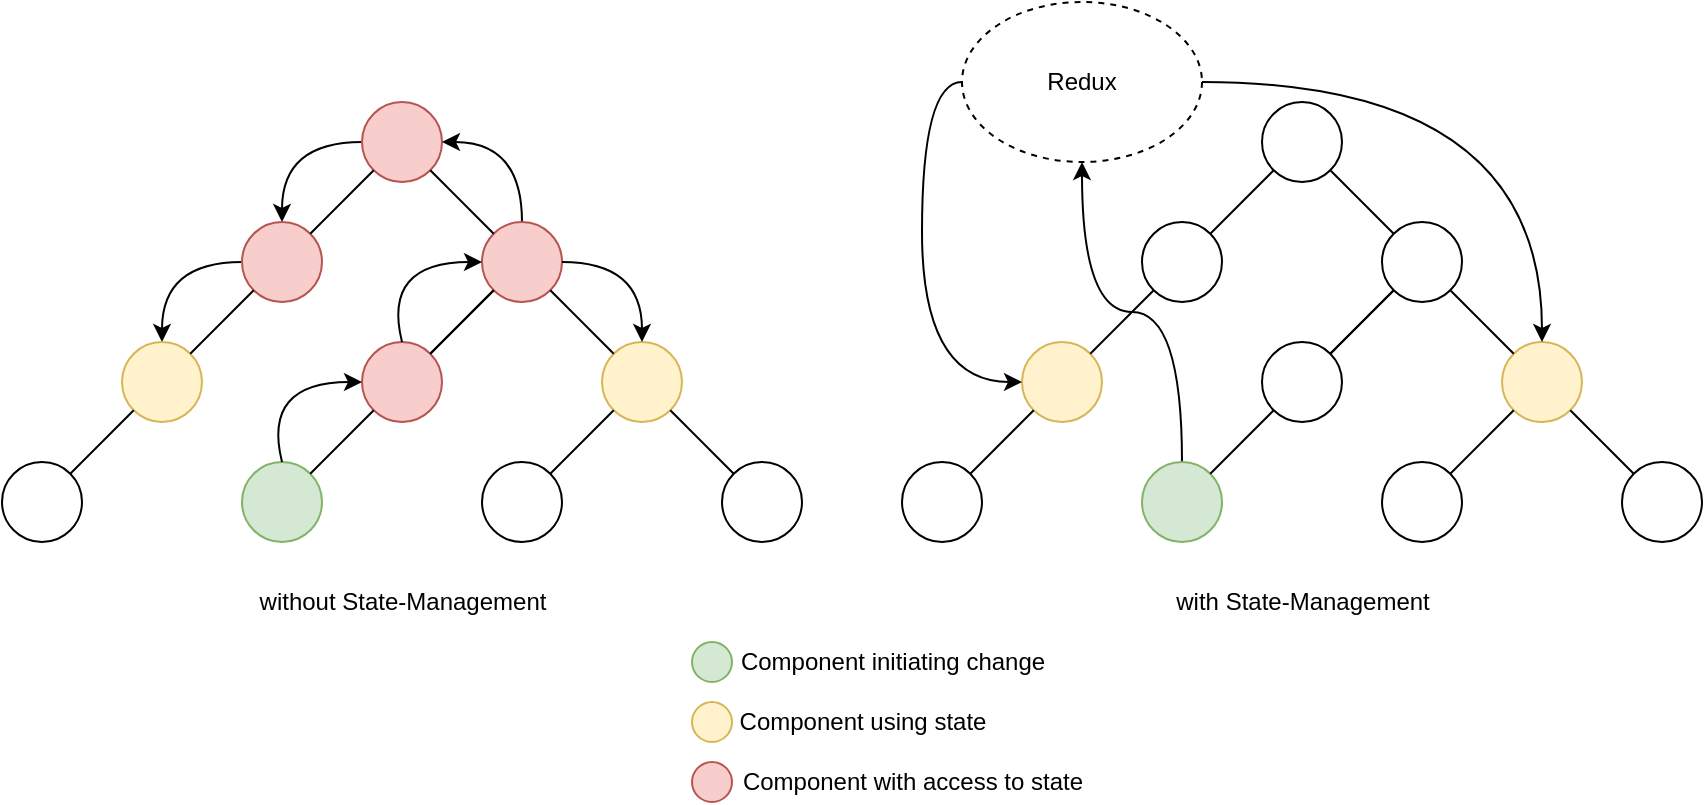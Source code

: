 <mxfile>
    <diagram id="t7ENsXInQHYYhkQJnnxJ" name="Seite-1">
        <mxGraphModel dx="1695" dy="1896" grid="1" gridSize="10" guides="1" tooltips="1" connect="1" arrows="1" fold="1" page="1" pageScale="1" pageWidth="827" pageHeight="1169" math="0" shadow="0">
            <root>
                <mxCell id="0"/>
                <mxCell id="1" parent="0"/>
                <mxCell id="S2CzOJQhAOZNKJGDzI-r-28" style="edgeStyle=orthogonalEdgeStyle;curved=1;orthogonalLoop=1;jettySize=auto;html=1;exitX=0;exitY=0.5;exitDx=0;exitDy=0;entryX=0.5;entryY=0;entryDx=0;entryDy=0;strokeColor=#000000;" parent="1" source="S2CzOJQhAOZNKJGDzI-r-2" target="S2CzOJQhAOZNKJGDzI-r-3" edge="1">
                    <mxGeometry relative="1" as="geometry"/>
                </mxCell>
                <mxCell id="S2CzOJQhAOZNKJGDzI-r-2" value="" style="ellipse;whiteSpace=wrap;html=1;aspect=fixed;fillColor=#f8cecc;strokeColor=#b85450;" parent="1" vertex="1">
                    <mxGeometry x="220" y="40" width="40" height="40" as="geometry"/>
                </mxCell>
                <mxCell id="S2CzOJQhAOZNKJGDzI-r-29" style="edgeStyle=orthogonalEdgeStyle;curved=1;orthogonalLoop=1;jettySize=auto;html=1;exitX=0;exitY=0.5;exitDx=0;exitDy=0;entryX=0.5;entryY=0;entryDx=0;entryDy=0;strokeColor=#000000;" parent="1" source="S2CzOJQhAOZNKJGDzI-r-3" target="S2CzOJQhAOZNKJGDzI-r-7" edge="1">
                    <mxGeometry relative="1" as="geometry"/>
                </mxCell>
                <mxCell id="S2CzOJQhAOZNKJGDzI-r-3" value="" style="ellipse;whiteSpace=wrap;html=1;aspect=fixed;fillColor=#f8cecc;strokeColor=#b85450;" parent="1" vertex="1">
                    <mxGeometry x="160" y="100" width="40" height="40" as="geometry"/>
                </mxCell>
                <mxCell id="S2CzOJQhAOZNKJGDzI-r-27" style="edgeStyle=orthogonalEdgeStyle;curved=1;orthogonalLoop=1;jettySize=auto;html=1;exitX=0.5;exitY=0;exitDx=0;exitDy=0;entryX=1;entryY=0.5;entryDx=0;entryDy=0;strokeColor=#000000;" parent="1" source="S2CzOJQhAOZNKJGDzI-r-4" target="S2CzOJQhAOZNKJGDzI-r-2" edge="1">
                    <mxGeometry relative="1" as="geometry"/>
                </mxCell>
                <mxCell id="S2CzOJQhAOZNKJGDzI-r-4" value="" style="ellipse;whiteSpace=wrap;html=1;aspect=fixed;fillColor=#f8cecc;strokeColor=#b85450;" parent="1" vertex="1">
                    <mxGeometry x="280" y="100" width="40" height="40" as="geometry"/>
                </mxCell>
                <mxCell id="S2CzOJQhAOZNKJGDzI-r-5" value="" style="ellipse;whiteSpace=wrap;html=1;aspect=fixed;fillColor=#f8cecc;strokeColor=#b85450;" parent="1" vertex="1">
                    <mxGeometry x="220" y="160" width="40" height="40" as="geometry"/>
                </mxCell>
                <mxCell id="S2CzOJQhAOZNKJGDzI-r-6" value="" style="ellipse;whiteSpace=wrap;html=1;aspect=fixed;fillColor=#fff2cc;strokeColor=#d6b656;" parent="1" vertex="1">
                    <mxGeometry x="340" y="160" width="40" height="40" as="geometry"/>
                </mxCell>
                <mxCell id="S2CzOJQhAOZNKJGDzI-r-7" value="" style="ellipse;whiteSpace=wrap;html=1;aspect=fixed;fillColor=#fff2cc;strokeColor=#d6b656;" parent="1" vertex="1">
                    <mxGeometry x="100" y="160" width="40" height="40" as="geometry"/>
                </mxCell>
                <mxCell id="S2CzOJQhAOZNKJGDzI-r-8" value="" style="ellipse;whiteSpace=wrap;html=1;aspect=fixed;" parent="1" vertex="1">
                    <mxGeometry x="280" y="220" width="40" height="40" as="geometry"/>
                </mxCell>
                <mxCell id="S2CzOJQhAOZNKJGDzI-r-9" value="" style="ellipse;whiteSpace=wrap;html=1;aspect=fixed;" parent="1" vertex="1">
                    <mxGeometry x="400" y="220" width="40" height="40" as="geometry"/>
                </mxCell>
                <mxCell id="S2CzOJQhAOZNKJGDzI-r-10" value="" style="ellipse;whiteSpace=wrap;html=1;aspect=fixed;fillColor=#d5e8d4;strokeColor=#82b366;" parent="1" vertex="1">
                    <mxGeometry x="160" y="220" width="40" height="40" as="geometry"/>
                </mxCell>
                <mxCell id="S2CzOJQhAOZNKJGDzI-r-11" value="" style="ellipse;whiteSpace=wrap;html=1;aspect=fixed;" parent="1" vertex="1">
                    <mxGeometry x="40" y="220" width="40" height="40" as="geometry"/>
                </mxCell>
                <mxCell id="S2CzOJQhAOZNKJGDzI-r-13" value="" style="endArrow=none;html=1;strokeColor=#000000;exitX=1;exitY=0;exitDx=0;exitDy=0;" parent="1" source="S2CzOJQhAOZNKJGDzI-r-3" target="S2CzOJQhAOZNKJGDzI-r-2" edge="1">
                    <mxGeometry width="50" height="50" relative="1" as="geometry">
                        <mxPoint x="190" y="100" as="sourcePoint"/>
                        <mxPoint x="220" y="70" as="targetPoint"/>
                    </mxGeometry>
                </mxCell>
                <mxCell id="S2CzOJQhAOZNKJGDzI-r-15" value="" style="endArrow=none;html=1;strokeColor=#000000;exitX=1;exitY=0;exitDx=0;exitDy=0;entryX=0;entryY=1;entryDx=0;entryDy=0;" parent="1" source="S2CzOJQhAOZNKJGDzI-r-7" target="S2CzOJQhAOZNKJGDzI-r-3" edge="1">
                    <mxGeometry width="50" height="50" relative="1" as="geometry">
                        <mxPoint x="130.002" y="161.718" as="sourcePoint"/>
                        <mxPoint x="161.718" y="130.002" as="targetPoint"/>
                    </mxGeometry>
                </mxCell>
                <mxCell id="S2CzOJQhAOZNKJGDzI-r-16" value="" style="endArrow=none;html=1;strokeColor=#000000;exitX=1;exitY=0;exitDx=0;exitDy=0;entryX=0;entryY=1;entryDx=0;entryDy=0;" parent="1" source="S2CzOJQhAOZNKJGDzI-r-11" target="S2CzOJQhAOZNKJGDzI-r-7" edge="1">
                    <mxGeometry width="50" height="50" relative="1" as="geometry">
                        <mxPoint x="80.002" y="231.718" as="sourcePoint"/>
                        <mxPoint x="111.718" y="200.002" as="targetPoint"/>
                    </mxGeometry>
                </mxCell>
                <mxCell id="S2CzOJQhAOZNKJGDzI-r-17" value="" style="endArrow=none;html=1;strokeColor=#000000;entryX=0;entryY=1;entryDx=0;entryDy=0;" parent="1" source="S2CzOJQhAOZNKJGDzI-r-10" target="S2CzOJQhAOZNKJGDzI-r-5" edge="1">
                    <mxGeometry width="50" height="50" relative="1" as="geometry">
                        <mxPoint x="190.002" y="221.718" as="sourcePoint"/>
                        <mxPoint x="221.718" y="190.002" as="targetPoint"/>
                    </mxGeometry>
                </mxCell>
                <mxCell id="S2CzOJQhAOZNKJGDzI-r-18" value="" style="endArrow=none;html=1;strokeColor=#000000;exitX=1;exitY=0;exitDx=0;exitDy=0;entryX=0;entryY=1;entryDx=0;entryDy=0;" parent="1" source="S2CzOJQhAOZNKJGDzI-r-5" target="S2CzOJQhAOZNKJGDzI-r-4" edge="1">
                    <mxGeometry width="50" height="50" relative="1" as="geometry">
                        <mxPoint x="244.142" y="155.858" as="sourcePoint"/>
                        <mxPoint x="275.858" y="124.142" as="targetPoint"/>
                    </mxGeometry>
                </mxCell>
                <mxCell id="S2CzOJQhAOZNKJGDzI-r-19" value="" style="endArrow=none;html=1;strokeColor=#000000;exitX=1;exitY=0;exitDx=0;exitDy=0;" parent="1" edge="1">
                    <mxGeometry width="50" height="50" relative="1" as="geometry">
                        <mxPoint x="254.142" y="165.858" as="sourcePoint"/>
                        <mxPoint x="285.858" y="134.142" as="targetPoint"/>
                    </mxGeometry>
                </mxCell>
                <mxCell id="S2CzOJQhAOZNKJGDzI-r-20" value="" style="endArrow=none;html=1;strokeColor=#000000;exitX=0;exitY=0;exitDx=0;exitDy=0;entryX=1;entryY=1;entryDx=0;entryDy=0;" parent="1" source="S2CzOJQhAOZNKJGDzI-r-4" target="S2CzOJQhAOZNKJGDzI-r-2" edge="1">
                    <mxGeometry width="50" height="50" relative="1" as="geometry">
                        <mxPoint x="264.142" y="175.858" as="sourcePoint"/>
                        <mxPoint x="295.858" y="144.142" as="targetPoint"/>
                    </mxGeometry>
                </mxCell>
                <mxCell id="S2CzOJQhAOZNKJGDzI-r-21" value="" style="endArrow=none;html=1;strokeColor=#000000;exitX=0;exitY=0;exitDx=0;exitDy=0;entryX=1;entryY=1;entryDx=0;entryDy=0;" parent="1" source="S2CzOJQhAOZNKJGDzI-r-6" target="S2CzOJQhAOZNKJGDzI-r-4" edge="1">
                    <mxGeometry width="50" height="50" relative="1" as="geometry">
                        <mxPoint x="274.142" y="185.858" as="sourcePoint"/>
                        <mxPoint x="305.858" y="154.142" as="targetPoint"/>
                    </mxGeometry>
                </mxCell>
                <mxCell id="S2CzOJQhAOZNKJGDzI-r-22" value="" style="endArrow=none;html=1;strokeColor=#000000;exitX=1;exitY=0;exitDx=0;exitDy=0;entryX=0;entryY=1;entryDx=0;entryDy=0;" parent="1" source="S2CzOJQhAOZNKJGDzI-r-8" target="S2CzOJQhAOZNKJGDzI-r-6" edge="1">
                    <mxGeometry width="50" height="50" relative="1" as="geometry">
                        <mxPoint x="284.142" y="195.858" as="sourcePoint"/>
                        <mxPoint x="315.858" y="164.142" as="targetPoint"/>
                    </mxGeometry>
                </mxCell>
                <mxCell id="S2CzOJQhAOZNKJGDzI-r-23" value="" style="endArrow=none;html=1;strokeColor=#000000;exitX=0;exitY=0;exitDx=0;exitDy=0;entryX=1;entryY=1;entryDx=0;entryDy=0;" parent="1" source="S2CzOJQhAOZNKJGDzI-r-9" target="S2CzOJQhAOZNKJGDzI-r-6" edge="1">
                    <mxGeometry width="50" height="50" relative="1" as="geometry">
                        <mxPoint x="294.142" y="205.858" as="sourcePoint"/>
                        <mxPoint x="325.858" y="174.142" as="targetPoint"/>
                    </mxGeometry>
                </mxCell>
                <mxCell id="S2CzOJQhAOZNKJGDzI-r-24" value="" style="endArrow=classic;html=1;strokeColor=#000000;exitX=0.5;exitY=0;exitDx=0;exitDy=0;entryX=0;entryY=0.5;entryDx=0;entryDy=0;curved=1;" parent="1" source="S2CzOJQhAOZNKJGDzI-r-10" target="S2CzOJQhAOZNKJGDzI-r-5" edge="1">
                    <mxGeometry width="50" height="50" relative="1" as="geometry">
                        <mxPoint x="200" y="240" as="sourcePoint"/>
                        <mxPoint x="250" y="190" as="targetPoint"/>
                        <Array as="points">
                            <mxPoint x="170" y="180"/>
                        </Array>
                    </mxGeometry>
                </mxCell>
                <mxCell id="S2CzOJQhAOZNKJGDzI-r-25" value="" style="endArrow=classic;html=1;strokeColor=#000000;exitX=0.5;exitY=0;exitDx=0;exitDy=0;entryX=0;entryY=0.5;entryDx=0;entryDy=0;curved=1;" parent="1" edge="1">
                    <mxGeometry width="50" height="50" relative="1" as="geometry">
                        <mxPoint x="240" y="160" as="sourcePoint"/>
                        <mxPoint x="280" y="120" as="targetPoint"/>
                        <Array as="points">
                            <mxPoint x="230" y="120"/>
                        </Array>
                    </mxGeometry>
                </mxCell>
                <mxCell id="S2CzOJQhAOZNKJGDzI-r-26" value="" style="endArrow=classic;html=1;strokeColor=#000000;exitX=1;exitY=0.5;exitDx=0;exitDy=0;entryX=0.5;entryY=0;entryDx=0;entryDy=0;curved=1;" parent="1" source="S2CzOJQhAOZNKJGDzI-r-4" target="S2CzOJQhAOZNKJGDzI-r-6" edge="1">
                    <mxGeometry width="50" height="50" relative="1" as="geometry">
                        <mxPoint x="330" y="140" as="sourcePoint"/>
                        <mxPoint x="370" y="100" as="targetPoint"/>
                        <Array as="points">
                            <mxPoint x="360" y="120"/>
                        </Array>
                    </mxGeometry>
                </mxCell>
                <mxCell id="S2CzOJQhAOZNKJGDzI-r-30" value="" style="ellipse;whiteSpace=wrap;html=1;aspect=fixed;fillColor=#d5e8d4;strokeColor=#82b366;" parent="1" vertex="1">
                    <mxGeometry x="385" y="310" width="20" height="20" as="geometry"/>
                </mxCell>
                <mxCell id="S2CzOJQhAOZNKJGDzI-r-31" value="Component initiating change" style="text;html=1;align=center;verticalAlign=middle;resizable=0;points=[];autosize=1;" parent="1" vertex="1">
                    <mxGeometry x="400" y="310" width="170" height="20" as="geometry"/>
                </mxCell>
                <mxCell id="S2CzOJQhAOZNKJGDzI-r-32" value="" style="ellipse;whiteSpace=wrap;html=1;aspect=fixed;fillColor=#fff2cc;strokeColor=#d6b656;" parent="1" vertex="1">
                    <mxGeometry x="385" y="340" width="20" height="20" as="geometry"/>
                </mxCell>
                <mxCell id="S2CzOJQhAOZNKJGDzI-r-33" value="Component using state" style="text;html=1;align=center;verticalAlign=middle;resizable=0;points=[];autosize=1;" parent="1" vertex="1">
                    <mxGeometry x="400" y="340" width="140" height="20" as="geometry"/>
                </mxCell>
                <mxCell id="S2CzOJQhAOZNKJGDzI-r-35" value="" style="ellipse;whiteSpace=wrap;html=1;aspect=fixed;" parent="1" vertex="1">
                    <mxGeometry x="670" y="40" width="40" height="40" as="geometry"/>
                </mxCell>
                <mxCell id="S2CzOJQhAOZNKJGDzI-r-37" value="" style="ellipse;whiteSpace=wrap;html=1;aspect=fixed;" parent="1" vertex="1">
                    <mxGeometry x="610" y="100" width="40" height="40" as="geometry"/>
                </mxCell>
                <mxCell id="S2CzOJQhAOZNKJGDzI-r-39" value="" style="ellipse;whiteSpace=wrap;html=1;aspect=fixed;" parent="1" vertex="1">
                    <mxGeometry x="730" y="100" width="40" height="40" as="geometry"/>
                </mxCell>
                <mxCell id="S2CzOJQhAOZNKJGDzI-r-40" value="" style="ellipse;whiteSpace=wrap;html=1;aspect=fixed;" parent="1" vertex="1">
                    <mxGeometry x="670" y="160" width="40" height="40" as="geometry"/>
                </mxCell>
                <mxCell id="S2CzOJQhAOZNKJGDzI-r-41" value="" style="ellipse;whiteSpace=wrap;html=1;aspect=fixed;fillColor=#fff2cc;strokeColor=#d6b656;" parent="1" vertex="1">
                    <mxGeometry x="790" y="160" width="40" height="40" as="geometry"/>
                </mxCell>
                <mxCell id="S2CzOJQhAOZNKJGDzI-r-42" value="" style="ellipse;whiteSpace=wrap;html=1;aspect=fixed;fillColor=#fff2cc;strokeColor=#d6b656;" parent="1" vertex="1">
                    <mxGeometry x="550" y="160" width="40" height="40" as="geometry"/>
                </mxCell>
                <mxCell id="S2CzOJQhAOZNKJGDzI-r-43" value="" style="ellipse;whiteSpace=wrap;html=1;aspect=fixed;" parent="1" vertex="1">
                    <mxGeometry x="730" y="220" width="40" height="40" as="geometry"/>
                </mxCell>
                <mxCell id="S2CzOJQhAOZNKJGDzI-r-44" value="" style="ellipse;whiteSpace=wrap;html=1;aspect=fixed;" parent="1" vertex="1">
                    <mxGeometry x="850" y="220" width="40" height="40" as="geometry"/>
                </mxCell>
                <mxCell id="S2CzOJQhAOZNKJGDzI-r-69" style="edgeStyle=orthogonalEdgeStyle;curved=1;orthogonalLoop=1;jettySize=auto;html=1;exitX=0.5;exitY=0;exitDx=0;exitDy=0;entryX=0.5;entryY=1;entryDx=0;entryDy=0;strokeColor=#000000;" parent="1" source="S2CzOJQhAOZNKJGDzI-r-45" target="S2CzOJQhAOZNKJGDzI-r-60" edge="1">
                    <mxGeometry relative="1" as="geometry"/>
                </mxCell>
                <mxCell id="S2CzOJQhAOZNKJGDzI-r-45" value="" style="ellipse;whiteSpace=wrap;html=1;aspect=fixed;fillColor=#d5e8d4;strokeColor=#82b366;" parent="1" vertex="1">
                    <mxGeometry x="610" y="220" width="40" height="40" as="geometry"/>
                </mxCell>
                <mxCell id="S2CzOJQhAOZNKJGDzI-r-46" value="" style="ellipse;whiteSpace=wrap;html=1;aspect=fixed;" parent="1" vertex="1">
                    <mxGeometry x="490" y="220" width="40" height="40" as="geometry"/>
                </mxCell>
                <mxCell id="S2CzOJQhAOZNKJGDzI-r-47" value="" style="endArrow=none;html=1;strokeColor=#000000;exitX=1;exitY=0;exitDx=0;exitDy=0;" parent="1" source="S2CzOJQhAOZNKJGDzI-r-37" target="S2CzOJQhAOZNKJGDzI-r-35" edge="1">
                    <mxGeometry width="50" height="50" relative="1" as="geometry">
                        <mxPoint x="640" y="100" as="sourcePoint"/>
                        <mxPoint x="670" y="70" as="targetPoint"/>
                    </mxGeometry>
                </mxCell>
                <mxCell id="S2CzOJQhAOZNKJGDzI-r-48" value="" style="endArrow=none;html=1;strokeColor=#000000;exitX=1;exitY=0;exitDx=0;exitDy=0;entryX=0;entryY=1;entryDx=0;entryDy=0;" parent="1" source="S2CzOJQhAOZNKJGDzI-r-42" target="S2CzOJQhAOZNKJGDzI-r-37" edge="1">
                    <mxGeometry width="50" height="50" relative="1" as="geometry">
                        <mxPoint x="580.002" y="161.718" as="sourcePoint"/>
                        <mxPoint x="611.718" y="130.002" as="targetPoint"/>
                    </mxGeometry>
                </mxCell>
                <mxCell id="S2CzOJQhAOZNKJGDzI-r-49" value="" style="endArrow=none;html=1;strokeColor=#000000;exitX=1;exitY=0;exitDx=0;exitDy=0;entryX=0;entryY=1;entryDx=0;entryDy=0;" parent="1" source="S2CzOJQhAOZNKJGDzI-r-46" target="S2CzOJQhAOZNKJGDzI-r-42" edge="1">
                    <mxGeometry width="50" height="50" relative="1" as="geometry">
                        <mxPoint x="530.002" y="231.718" as="sourcePoint"/>
                        <mxPoint x="561.718" y="200.002" as="targetPoint"/>
                    </mxGeometry>
                </mxCell>
                <mxCell id="S2CzOJQhAOZNKJGDzI-r-50" value="" style="endArrow=none;html=1;strokeColor=#000000;entryX=0;entryY=1;entryDx=0;entryDy=0;" parent="1" source="S2CzOJQhAOZNKJGDzI-r-45" target="S2CzOJQhAOZNKJGDzI-r-40" edge="1">
                    <mxGeometry width="50" height="50" relative="1" as="geometry">
                        <mxPoint x="640.002" y="221.718" as="sourcePoint"/>
                        <mxPoint x="671.718" y="190.002" as="targetPoint"/>
                    </mxGeometry>
                </mxCell>
                <mxCell id="S2CzOJQhAOZNKJGDzI-r-51" value="" style="endArrow=none;html=1;strokeColor=#000000;exitX=1;exitY=0;exitDx=0;exitDy=0;entryX=0;entryY=1;entryDx=0;entryDy=0;" parent="1" source="S2CzOJQhAOZNKJGDzI-r-40" target="S2CzOJQhAOZNKJGDzI-r-39" edge="1">
                    <mxGeometry width="50" height="50" relative="1" as="geometry">
                        <mxPoint x="694.142" y="155.858" as="sourcePoint"/>
                        <mxPoint x="725.858" y="124.142" as="targetPoint"/>
                    </mxGeometry>
                </mxCell>
                <mxCell id="S2CzOJQhAOZNKJGDzI-r-52" value="" style="endArrow=none;html=1;strokeColor=#000000;exitX=1;exitY=0;exitDx=0;exitDy=0;" parent="1" edge="1">
                    <mxGeometry width="50" height="50" relative="1" as="geometry">
                        <mxPoint x="704.142" y="165.858" as="sourcePoint"/>
                        <mxPoint x="735.858" y="134.142" as="targetPoint"/>
                    </mxGeometry>
                </mxCell>
                <mxCell id="S2CzOJQhAOZNKJGDzI-r-53" value="" style="endArrow=none;html=1;strokeColor=#000000;exitX=0;exitY=0;exitDx=0;exitDy=0;entryX=1;entryY=1;entryDx=0;entryDy=0;" parent="1" source="S2CzOJQhAOZNKJGDzI-r-39" target="S2CzOJQhAOZNKJGDzI-r-35" edge="1">
                    <mxGeometry width="50" height="50" relative="1" as="geometry">
                        <mxPoint x="714.142" y="175.858" as="sourcePoint"/>
                        <mxPoint x="745.858" y="144.142" as="targetPoint"/>
                    </mxGeometry>
                </mxCell>
                <mxCell id="S2CzOJQhAOZNKJGDzI-r-54" value="" style="endArrow=none;html=1;strokeColor=#000000;exitX=0;exitY=0;exitDx=0;exitDy=0;entryX=1;entryY=1;entryDx=0;entryDy=0;" parent="1" source="S2CzOJQhAOZNKJGDzI-r-41" target="S2CzOJQhAOZNKJGDzI-r-39" edge="1">
                    <mxGeometry width="50" height="50" relative="1" as="geometry">
                        <mxPoint x="724.142" y="185.858" as="sourcePoint"/>
                        <mxPoint x="755.858" y="154.142" as="targetPoint"/>
                    </mxGeometry>
                </mxCell>
                <mxCell id="S2CzOJQhAOZNKJGDzI-r-55" value="" style="endArrow=none;html=1;strokeColor=#000000;exitX=1;exitY=0;exitDx=0;exitDy=0;entryX=0;entryY=1;entryDx=0;entryDy=0;" parent="1" source="S2CzOJQhAOZNKJGDzI-r-43" target="S2CzOJQhAOZNKJGDzI-r-41" edge="1">
                    <mxGeometry width="50" height="50" relative="1" as="geometry">
                        <mxPoint x="734.142" y="195.858" as="sourcePoint"/>
                        <mxPoint x="765.858" y="164.142" as="targetPoint"/>
                    </mxGeometry>
                </mxCell>
                <mxCell id="S2CzOJQhAOZNKJGDzI-r-56" value="" style="endArrow=none;html=1;strokeColor=#000000;exitX=0;exitY=0;exitDx=0;exitDy=0;entryX=1;entryY=1;entryDx=0;entryDy=0;" parent="1" source="S2CzOJQhAOZNKJGDzI-r-44" target="S2CzOJQhAOZNKJGDzI-r-41" edge="1">
                    <mxGeometry width="50" height="50" relative="1" as="geometry">
                        <mxPoint x="744.142" y="205.858" as="sourcePoint"/>
                        <mxPoint x="775.858" y="174.142" as="targetPoint"/>
                    </mxGeometry>
                </mxCell>
                <mxCell id="S2CzOJQhAOZNKJGDzI-r-66" style="edgeStyle=orthogonalEdgeStyle;curved=1;orthogonalLoop=1;jettySize=auto;html=1;exitX=1;exitY=0.5;exitDx=0;exitDy=0;entryX=0.5;entryY=0;entryDx=0;entryDy=0;strokeColor=#000000;" parent="1" source="S2CzOJQhAOZNKJGDzI-r-60" target="S2CzOJQhAOZNKJGDzI-r-41" edge="1">
                    <mxGeometry relative="1" as="geometry"/>
                </mxCell>
                <mxCell id="S2CzOJQhAOZNKJGDzI-r-71" style="edgeStyle=orthogonalEdgeStyle;curved=1;orthogonalLoop=1;jettySize=auto;html=1;exitX=0;exitY=0.5;exitDx=0;exitDy=0;entryX=0;entryY=0.5;entryDx=0;entryDy=0;strokeColor=#000000;" parent="1" source="S2CzOJQhAOZNKJGDzI-r-60" target="S2CzOJQhAOZNKJGDzI-r-42" edge="1">
                    <mxGeometry relative="1" as="geometry"/>
                </mxCell>
                <mxCell id="S2CzOJQhAOZNKJGDzI-r-60" value="Redux" style="ellipse;whiteSpace=wrap;html=1;dashed=1;" parent="1" vertex="1">
                    <mxGeometry x="520" y="-10" width="120" height="80" as="geometry"/>
                </mxCell>
                <mxCell id="S2CzOJQhAOZNKJGDzI-r-61" value="" style="ellipse;whiteSpace=wrap;html=1;aspect=fixed;fillColor=#f8cecc;strokeColor=#b85450;" parent="1" vertex="1">
                    <mxGeometry x="385" y="370" width="20" height="20" as="geometry"/>
                </mxCell>
                <mxCell id="S2CzOJQhAOZNKJGDzI-r-62" value="Component with access to state" style="text;html=1;align=center;verticalAlign=middle;resizable=0;points=[];autosize=1;" parent="1" vertex="1">
                    <mxGeometry x="400" y="370" width="190" height="20" as="geometry"/>
                </mxCell>
                <mxCell id="S2CzOJQhAOZNKJGDzI-r-72" value="without State-Management" style="text;html=1;align=center;verticalAlign=middle;resizable=0;points=[];autosize=1;" parent="1" vertex="1">
                    <mxGeometry x="160" y="280" width="160" height="20" as="geometry"/>
                </mxCell>
                <mxCell id="S2CzOJQhAOZNKJGDzI-r-73" value="with State-Management" style="text;html=1;align=center;verticalAlign=middle;resizable=0;points=[];autosize=1;" parent="1" vertex="1">
                    <mxGeometry x="620" y="280" width="140" height="20" as="geometry"/>
                </mxCell>
            </root>
        </mxGraphModel>
    </diagram>
</mxfile>
